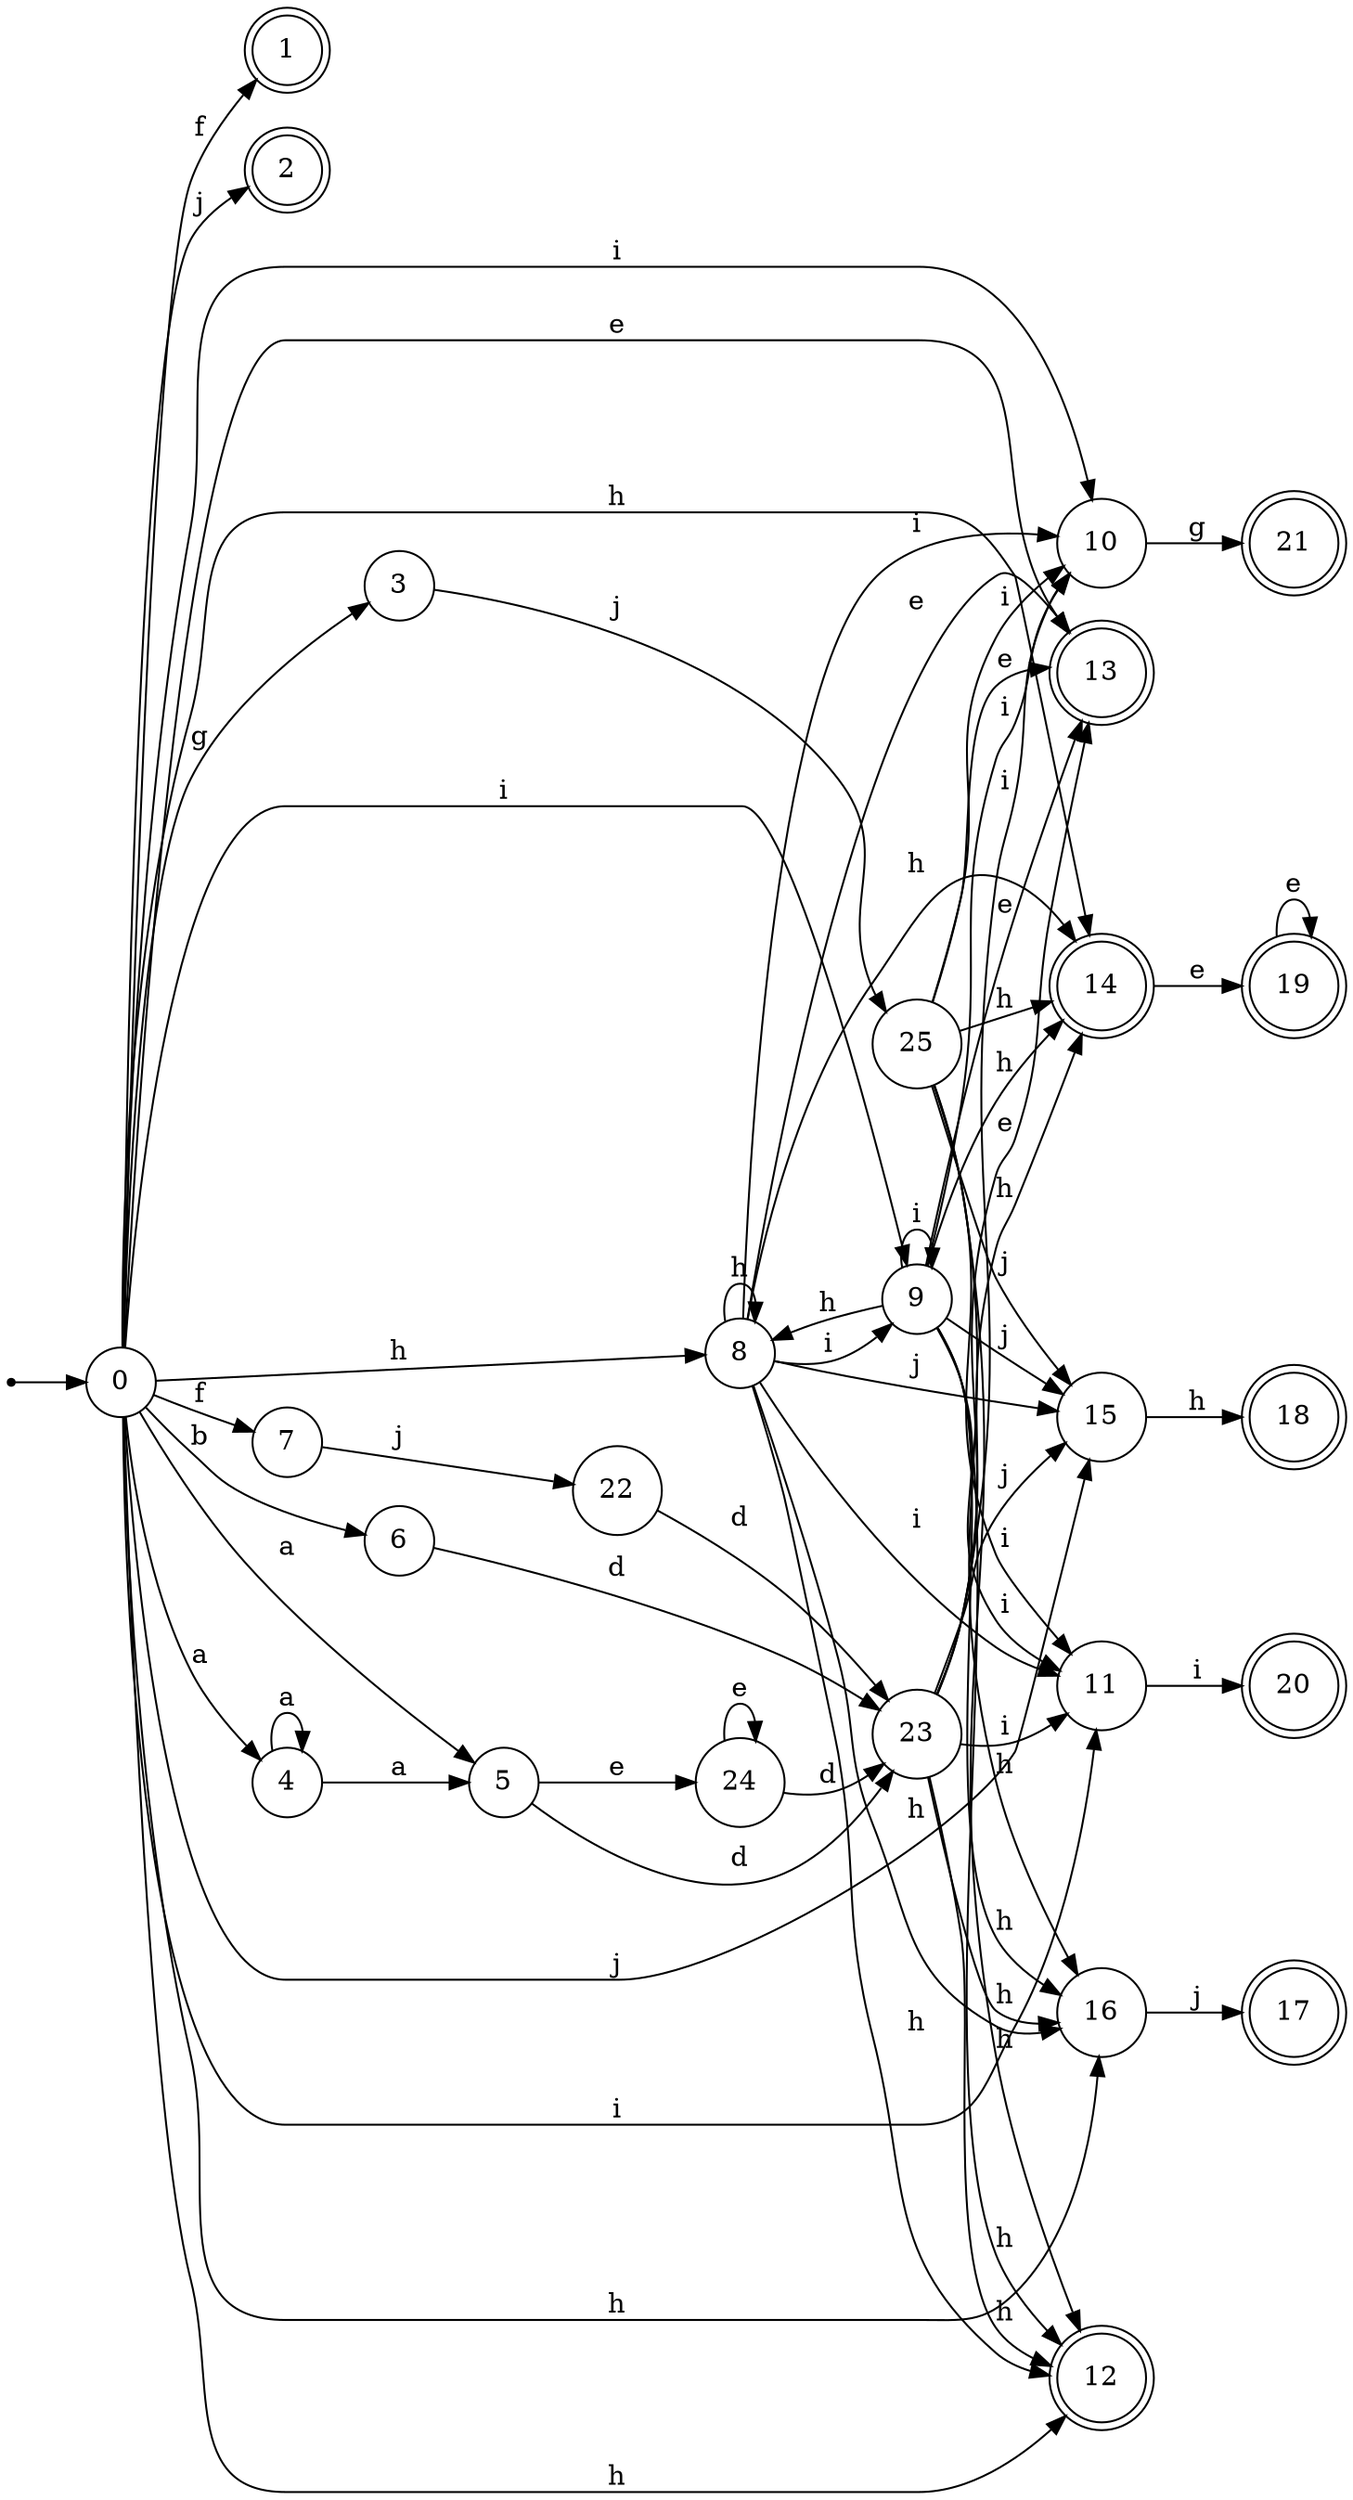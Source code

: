 digraph finite_state_machine {
rankdir=LR;
size="20,20";
node [shape = point]; "dummy0"
node [shape = circle]; "0";
"dummy0" -> "0";
node [shape = doublecircle]; "1";node [shape = doublecircle]; "2";node [shape = circle]; "3";
node [shape = circle]; "4";
node [shape = circle]; "5";
node [shape = circle]; "6";
node [shape = circle]; "7";
node [shape = circle]; "8";
node [shape = circle]; "9";
node [shape = circle]; "10";
node [shape = circle]; "11";
node [shape = doublecircle]; "12";node [shape = doublecircle]; "13";node [shape = doublecircle]; "14";node [shape = circle]; "15";
node [shape = circle]; "16";
node [shape = doublecircle]; "17";node [shape = doublecircle]; "18";node [shape = doublecircle]; "19";node [shape = doublecircle]; "20";node [shape = doublecircle]; "21";node [shape = circle]; "22";
node [shape = circle]; "23";
node [shape = circle]; "24";
node [shape = circle]; "25";
"0" -> "1" [label = "f"];
 "0" -> "7" [label = "f"];
 "0" -> "2" [label = "j"];
 "0" -> "15" [label = "j"];
 "0" -> "3" [label = "g"];
 "0" -> "4" [label = "a"];
 "0" -> "5" [label = "a"];
 "0" -> "6" [label = "b"];
 "0" -> "8" [label = "h"];
 "0" -> "16" [label = "h"];
 "0" -> "12" [label = "h"];
 "0" -> "14" [label = "h"];
 "0" -> "9" [label = "i"];
 "0" -> "10" [label = "i"];
 "0" -> "11" [label = "i"];
 "0" -> "13" [label = "e"];
 "16" -> "17" [label = "j"];
 "15" -> "18" [label = "h"];
 "14" -> "19" [label = "e"];
 "19" -> "19" [label = "e"];
 "11" -> "20" [label = "i"];
 "10" -> "21" [label = "g"];
 "9" -> "9" [label = "i"];
 "9" -> "10" [label = "i"];
 "9" -> "11" [label = "i"];
 "9" -> "8" [label = "h"];
 "9" -> "16" [label = "h"];
 "9" -> "12" [label = "h"];
 "9" -> "14" [label = "h"];
 "9" -> "13" [label = "e"];
 "9" -> "15" [label = "j"];
 "8" -> "8" [label = "h"];
 "8" -> "16" [label = "h"];
 "8" -> "12" [label = "h"];
 "8" -> "14" [label = "h"];
 "8" -> "9" [label = "i"];
 "8" -> "10" [label = "i"];
 "8" -> "11" [label = "i"];
 "8" -> "13" [label = "e"];
 "8" -> "15" [label = "j"];
 "7" -> "22" [label = "j"];
 "22" -> "23" [label = "d"];
 "23" -> "10" [label = "i"];
 "23" -> "11" [label = "i"];
 "23" -> "16" [label = "h"];
 "23" -> "12" [label = "h"];
 "23" -> "14" [label = "h"];
 "23" -> "13" [label = "e"];
 "23" -> "15" [label = "j"];
 "6" -> "23" [label = "d"];
 "5" -> "24" [label = "e"];
 "5" -> "23" [label = "d"];
 "24" -> "24" [label = "e"];
 "24" -> "23" [label = "d"];
 "4" -> "4" [label = "a"];
 "4" -> "5" [label = "a"];
 "3" -> "25" [label = "j"];
 "25" -> "10" [label = "i"];
 "25" -> "11" [label = "i"];
 "25" -> "16" [label = "h"];
 "25" -> "12" [label = "h"];
 "25" -> "14" [label = "h"];
 "25" -> "13" [label = "e"];
 "25" -> "15" [label = "j"];
 }
